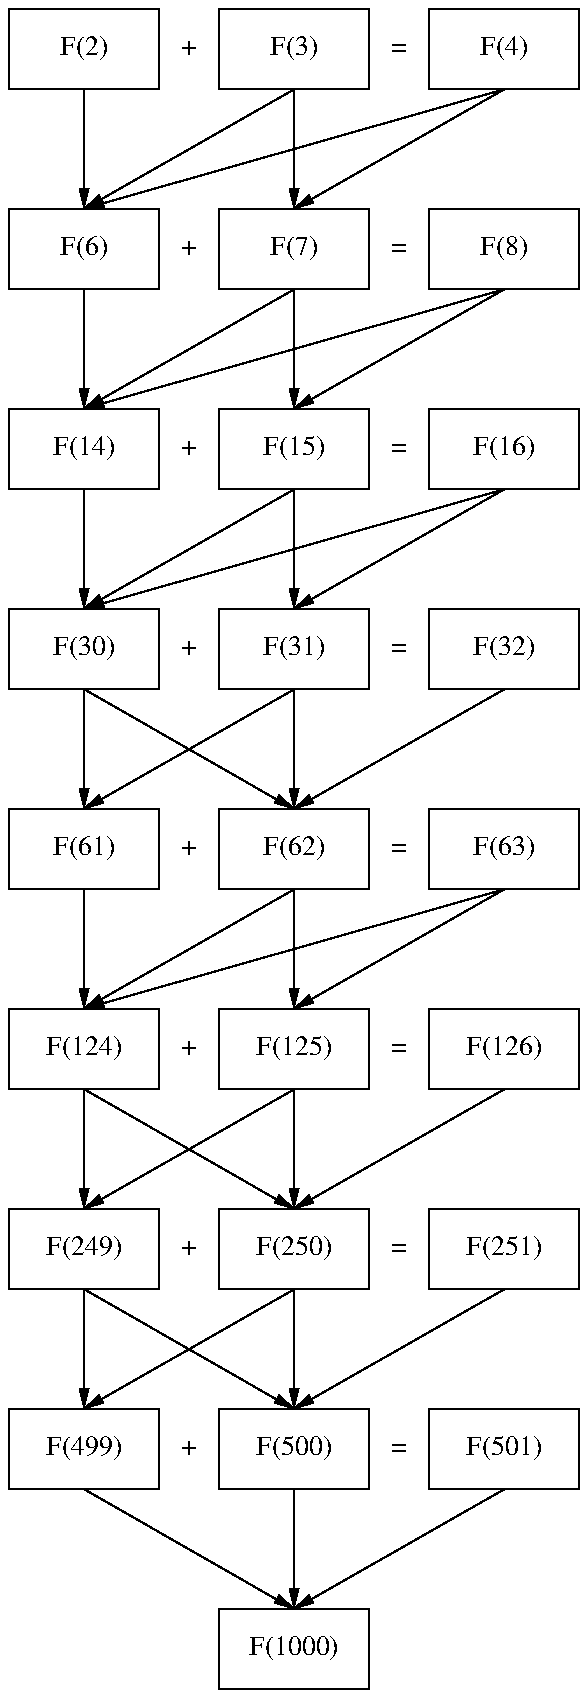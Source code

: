 .PS
boxht = 0.4

N2: box "F(2)"
box invis "+" wid 0.3
N3: box "F(3)"
box invis "=" wid 0.3
N4: box "F(4)"

N6: box "F(6)" at N2-(0, 1)
box invis "+" wid 0.3
N7: box "F(7)"
box invis "=" wid 0.3
N8: box "F(8)"
arrow from N2.s to N6.n
arrow from N3.s to N6.n
arrow from N4.s to N6.n
arrow from N3.s to N7.n
arrow from N4.s to N7.n

N14: box "F(14)" at N6-(0, 1)
box invis "+" wid 0.3
N15: box "F(15)"
box invis "=" wid 0.3
N16: box "F(16)"
arrow from N6.s to N14.n
arrow from N7.s to N14.n
arrow from N8.s to N14.n
arrow from N7.s to N15.n
arrow from N8.s to N15.n

N30: box "F(30)" at N14-(0, 1)
box invis "+" wid 0.3
N31: box "F(31)"
box invis "=" wid 0.3
N32: box "F(32)"
arrow from N14.s to N30.n
arrow from N15.s to N30.n
arrow from N16.s to N30.n
arrow from N15.s to N31.n
arrow from N16.s to N31.n

N61: box "F(61)" at N30-(0, 1)
box invis "+" wid 0.3
N62: box "F(62)"
box invis "=" wid 0.3
N63: box "F(63)"
arrow from N30.s to N61.n
arrow from N31.s to N61.n
arrow from N30.s to N62.n
arrow from N31.s to N62.n
arrow from N32.s to N62.n

N124: box "F(124)" at N61-(0, 1)
box invis "+" wid 0.3
N125: box "F(125)"
box invis "=" wid 0.3
N126: box "F(126)"
arrow from N61.s to N124.n
arrow from N62.s to N124.n
arrow from N63.s to N124.n
arrow from N62.s to N125.n
arrow from N63.s to N125.n

N249: box "F(249)" at N124-(0, 1)
box invis "+" wid 0.3
N250: box "F(250)"
box invis "=" wid 0.3
N251: box "F(251)"
arrow from N124.s to N249.n
arrow from N125.s to N249.n
arrow from N124.s to N250.n
arrow from N125.s to N250.n
arrow from N126.s to N250.n

N499: box "F(499)" at N249-(0, 1)
box invis "+" wid 0.3
N500: box "F(500)"
box invis "=" wid 0.3
N501: box "F(501)"
arrow from N249.s to N499.n
arrow from N250.s to N499.n
arrow from N249.s to N500.n
arrow from N250.s to N500.n
arrow from N251.s to N500.n
N1000: box "F(1000)" at N500-(0, 1)
arrow from N499.s to N1000.n
arrow from N500.s to N1000.n
arrow from N501.s to N1000.n
.PE

